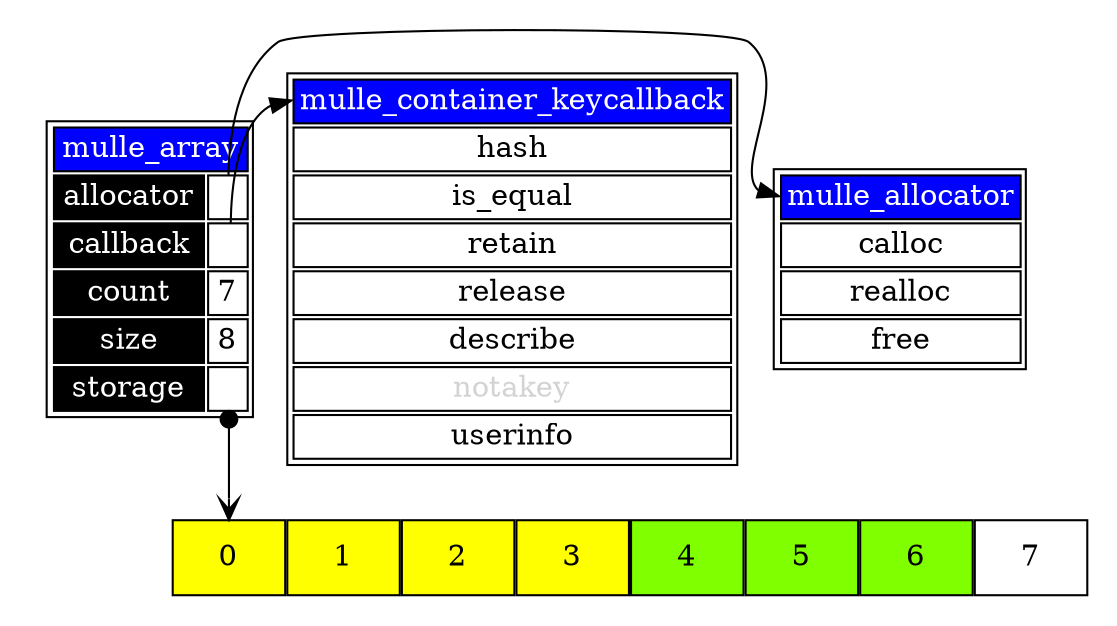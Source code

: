 digraph {
   graph [ pad="0.2", ranksep="0.7", nodesep="0.7"];

   subgraph allocator {
      rank = same;
      rankdir=LR;

      "mulle_array" [ label=<<TABLE BORDER="1">
         <TR BORDER="0"><TD BGCOLOR="blue" COLSPAN="2"><FONT COLOR="white">mulle_array</FONT></TD></TR>
         <TR BORDER="0"><TD BGCOLOR="black"><FONT COLOR="white">allocator</FONT></TD><TD PORT="allocator"></TD></TR>
         <TR BORDER="0"><TD BGCOLOR="black"><FONT COLOR="white">callback</FONT></TD><TD PORT="callback"></TD></TR>
         <TR BORDER="0"><TD BGCOLOR="black"><FONT COLOR="white">count</FONT></TD><TD>7</TD></TR>
         <TR BORDER="0"><TD BGCOLOR="black"><FONT COLOR="white">size</FONT></TD><TD>8</TD></TR>
         <TR BORDER="0"><TD BGCOLOR="black"><FONT COLOR="white">storage</FONT></TD><TD PORT="pointers"></TD></TR>
         </TABLE>>, shape="none" ];

      "mulle_container_keycallback" [ label=<<TABLE BORDER="1">
         <TR BORDER="0"><TD PORT="name" BGCOLOR="blue"><FONT COLOR="white">mulle_container_keycallback</FONT></TD></TR>
         <TR BORDER="0"><TD>hash</TD></TR>
         <TR BORDER="0"><TD>is_equal</TD></TR>
         <TR BORDER="0"><TD>retain</TD></TR>
         <TR BORDER="0"><TD>release</TD></TR>
         <TR BORDER="0"><TD>describe</TD></TR>
         <TR BORDER="0"><TD><FONT COLOR="lightgray">notakey</FONT></TD></TR>
         <TR BORDER="0"><TD>userinfo</TD></TR>
         </TABLE>>, shape="none" ];

      "mulle_allocator" [ label=<<TABLE BORDER="1">
         <TR BORDER="0"><TD PORT="name" BGCOLOR="blue"><FONT COLOR="white">mulle_allocator</FONT></TD></TR>
         <TR BORDER="0"><TD>calloc</TD></TR>
         <TR BORDER="0"><TD>realloc</TD></TR>
         <TR BORDER="0"><TD>free</TD></TR>
         </TABLE>>, shape="none" ];

      "mulle_array" -> "mulle_container_keycallback"  -> "mulle_allocator"  [ style="invis" ]
   }

   graph [ pad="0.2", ranksep="0.3", nodesep="0.0"];

   subgraph pair {
      rank = same;
      rankdir=TD;

      subgraph keys {
         node [shape=record, style="filled", fontcolor=black, fontsize=14, fixedsize=true];
         rank = same;
         rankdir=LR;

         "k_a" [ label="0", fillcolor="yellow"];
         "k_b" [ label="1", fillcolor="yellow"];
         "k_c" [ label="2", fillcolor="yellow"];
         "k_d" [ label="3", fillcolor="yellow"];
         "k_e" [ label="4", fillcolor="chartreuse"];
         "k_f" [ label="5", fillcolor="chartreuse"];
         "k_g" [ label="6", fillcolor="chartreuse"];
         "k_h" [ label="7", fillcolor="white"];
      }
   }
//   "keys" -> "values" [ style="invis" ]
   // center doesn't work :(
   "mulle_array":"pointers":"c"  -> "k_a"   [ arrowtail="dot", arrowhead="vee", dir="both" ]
   "mulle_array":"allocator":"c" -> "mulle_allocator":"name":"w"
   "mulle_array":"callback":"c"  -> "mulle_container_keycallback":"name":"w"
}
